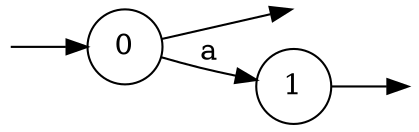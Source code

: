 /* Origins.
    node [shape = box, style = rounded]
    0 [label = "\\e+a"]
    1 [label = "\\e"]
*/
/* Origins.
    node [shape = box, style = rounded]
    0 [label = "0"]
    1 [label = "1"]
*/
digraph
{
  vcsn_context = "lal_char(abcd)_b"
  rankdir = LR
  {
    node [style = invis, shape = none, label = "", width = 0, height = 0]
    I0
    F0
    F1
  }
  {
    node [shape = circle]
    0
    1
  }
  I0 -> 0
  0 -> F0
  0 -> 1 [label = "a"]
  1 -> F1
}
